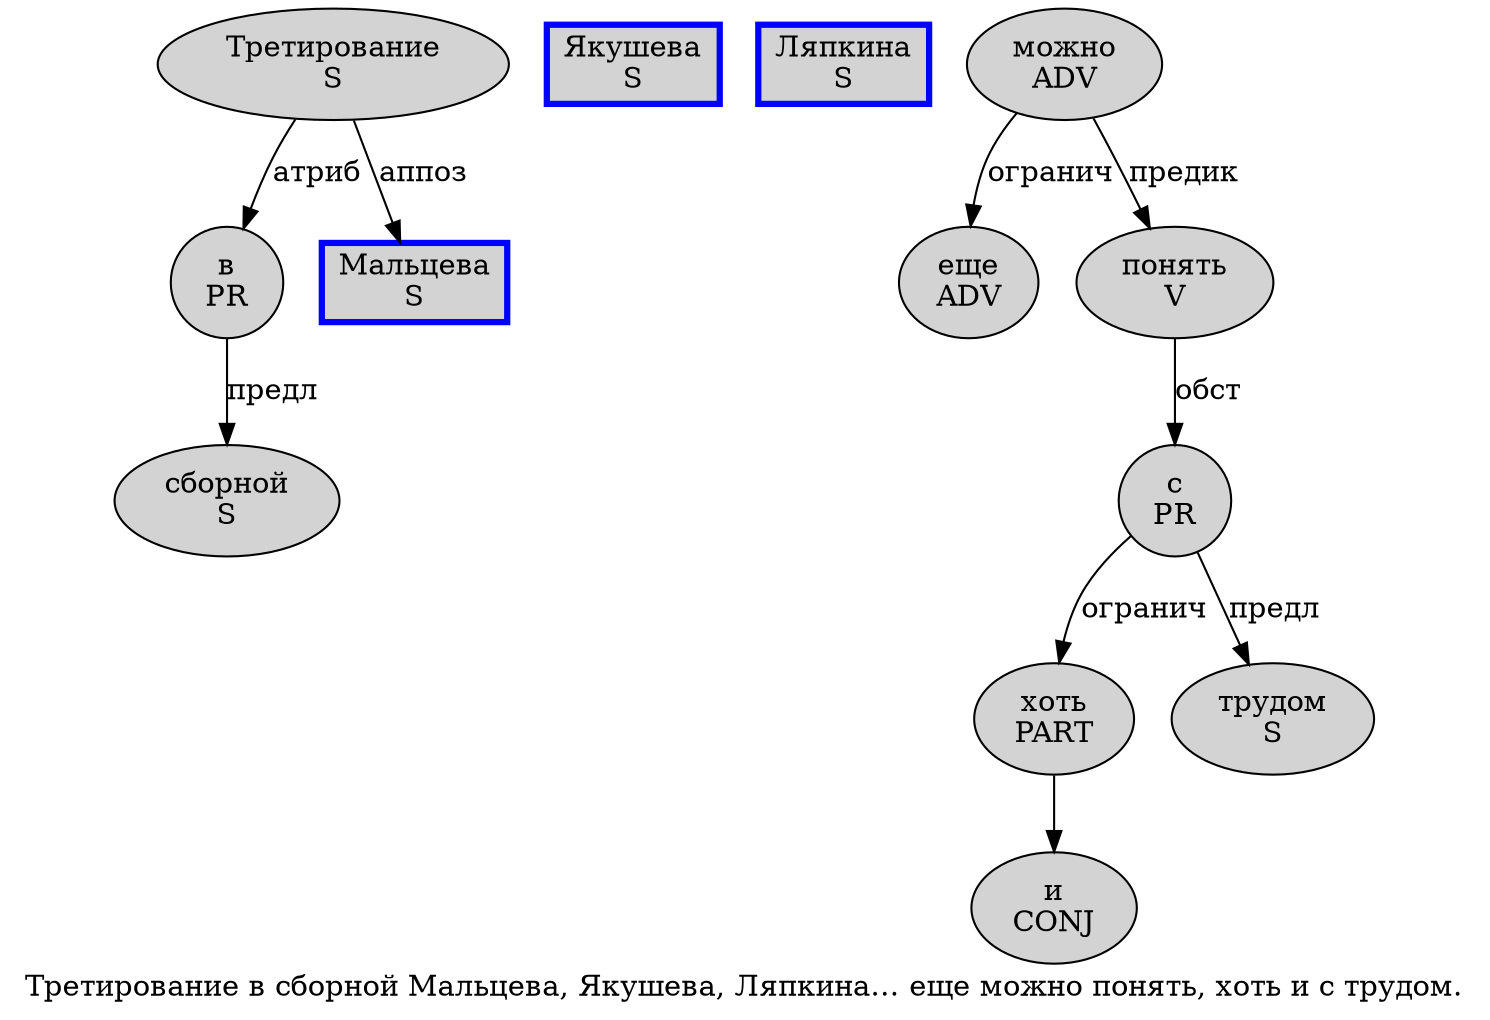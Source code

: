 digraph SENTENCE_3326 {
	graph [label="Третирование в сборной Мальцева, Якушева, Ляпкина… еще можно понять, хоть и с трудом."]
	node [style=filled]
		0 [label="Третирование
S" color="" fillcolor=lightgray penwidth=1 shape=ellipse]
		1 [label="в
PR" color="" fillcolor=lightgray penwidth=1 shape=ellipse]
		2 [label="сборной
S" color="" fillcolor=lightgray penwidth=1 shape=ellipse]
		3 [label="Мальцева
S" color=blue fillcolor=lightgray penwidth=3 shape=box]
		5 [label="Якушева
S" color=blue fillcolor=lightgray penwidth=3 shape=box]
		7 [label="Ляпкина
S" color=blue fillcolor=lightgray penwidth=3 shape=box]
		9 [label="еще
ADV" color="" fillcolor=lightgray penwidth=1 shape=ellipse]
		10 [label="можно
ADV" color="" fillcolor=lightgray penwidth=1 shape=ellipse]
		11 [label="понять
V" color="" fillcolor=lightgray penwidth=1 shape=ellipse]
		13 [label="хоть
PART" color="" fillcolor=lightgray penwidth=1 shape=ellipse]
		14 [label="и
CONJ" color="" fillcolor=lightgray penwidth=1 shape=ellipse]
		15 [label="с
PR" color="" fillcolor=lightgray penwidth=1 shape=ellipse]
		16 [label="трудом
S" color="" fillcolor=lightgray penwidth=1 shape=ellipse]
			10 -> 9 [label="огранич"]
			10 -> 11 [label="предик"]
			15 -> 13 [label="огранич"]
			15 -> 16 [label="предл"]
			0 -> 1 [label="атриб"]
			0 -> 3 [label="аппоз"]
			13 -> 14
			11 -> 15 [label="обст"]
			1 -> 2 [label="предл"]
}